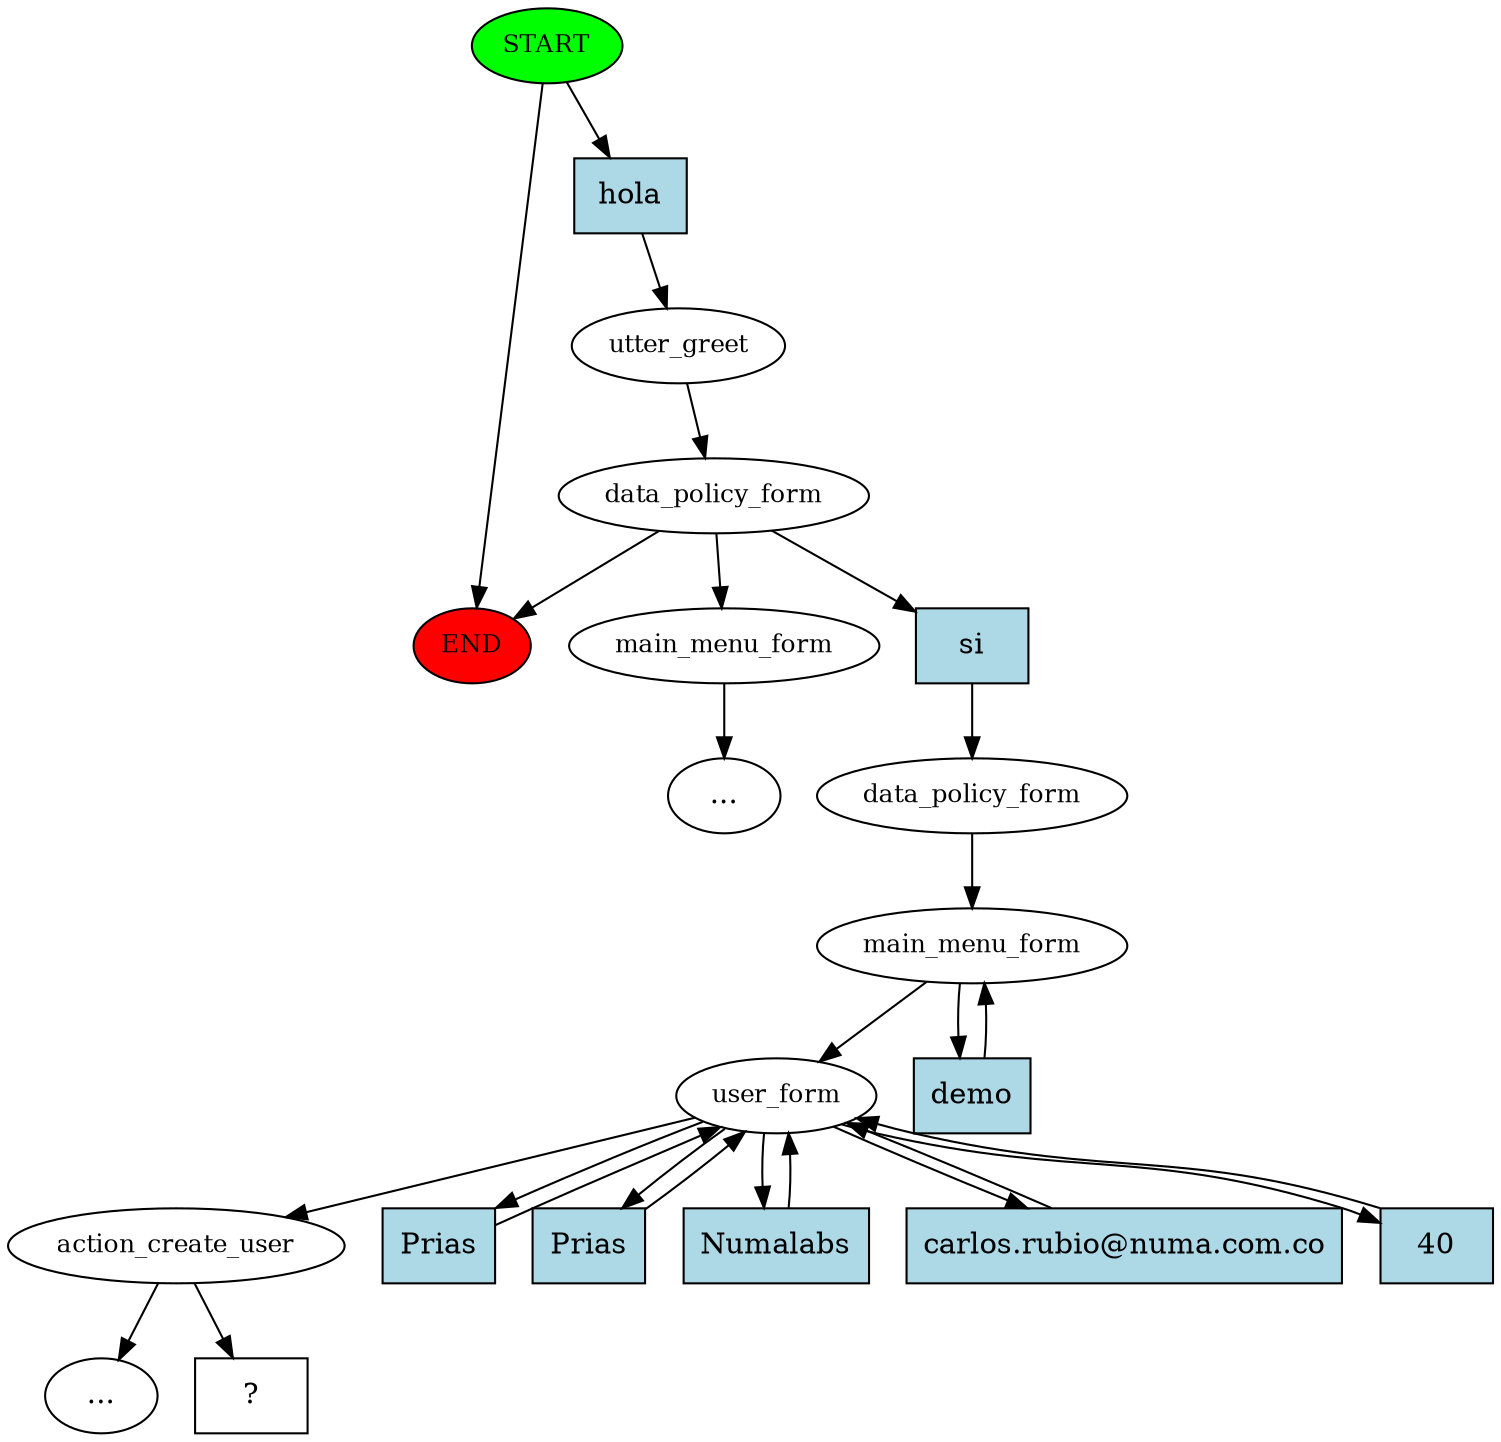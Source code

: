 digraph  {
0 [class="start active", fillcolor=green, fontsize=12, label=START, style=filled];
"-1" [class=end, fillcolor=red, fontsize=12, label=END, style=filled];
1 [class=active, fontsize=12, label=utter_greet];
2 [class=active, fontsize=12, label=data_policy_form];
5 [class="", fontsize=12, label=main_menu_form];
"-3" [class=ellipsis, label="..."];
10 [class=active, fontsize=12, label=data_policy_form];
11 [class=active, fontsize=12, label=main_menu_form];
13 [class=active, fontsize=12, label=user_form];
19 [class=active, fontsize=12, label=action_create_user];
"-4" [class=ellipsis, label="..."];
32 [class="intent dashed active", label="  ?  ", shape=rect];
33 [class="intent active", fillcolor=lightblue, label=hola, shape=rect, style=filled];
34 [class="intent active", fillcolor=lightblue, label=si, shape=rect, style=filled];
35 [class="intent active", fillcolor=lightblue, label=demo, shape=rect, style=filled];
36 [class="intent active", fillcolor=lightblue, label=Prias, shape=rect, style=filled];
37 [class=intent, fillcolor=lightblue, label=Prias, shape=rect, style=filled];
38 [class="intent active", fillcolor=lightblue, label=Numalabs, shape=rect, style=filled];
39 [class="intent active", fillcolor=lightblue, label="carlos.rubio@numa.com.co", shape=rect, style=filled];
40 [class="intent active", fillcolor=lightblue, label=40, shape=rect, style=filled];
0 -> "-1"  [class="", key=NONE, label=""];
0 -> 33  [class=active, key=0];
1 -> 2  [class=active, key=NONE, label=""];
2 -> "-1"  [class="", key=NONE, label=""];
2 -> 5  [class="", key=NONE, label=""];
2 -> 34  [class=active, key=0];
5 -> "-3"  [class="", key=NONE, label=""];
10 -> 11  [class=active, key=NONE, label=""];
11 -> 13  [class=active, key=NONE, label=""];
11 -> 35  [class=active, key=0];
13 -> 19  [class=active, key=NONE, label=""];
13 -> 36  [class=active, key=0];
13 -> 37  [class="", key=0];
13 -> 38  [class=active, key=0];
13 -> 39  [class=active, key=0];
13 -> 40  [class=active, key=0];
19 -> "-4"  [class="", key=NONE, label=""];
19 -> 32  [class=active, key=NONE, label=""];
33 -> 1  [class=active, key=0];
34 -> 10  [class=active, key=0];
35 -> 11  [class=active, key=0];
36 -> 13  [class=active, key=0];
37 -> 13  [class="", key=0];
38 -> 13  [class=active, key=0];
39 -> 13  [class=active, key=0];
40 -> 13  [class=active, key=0];
}

